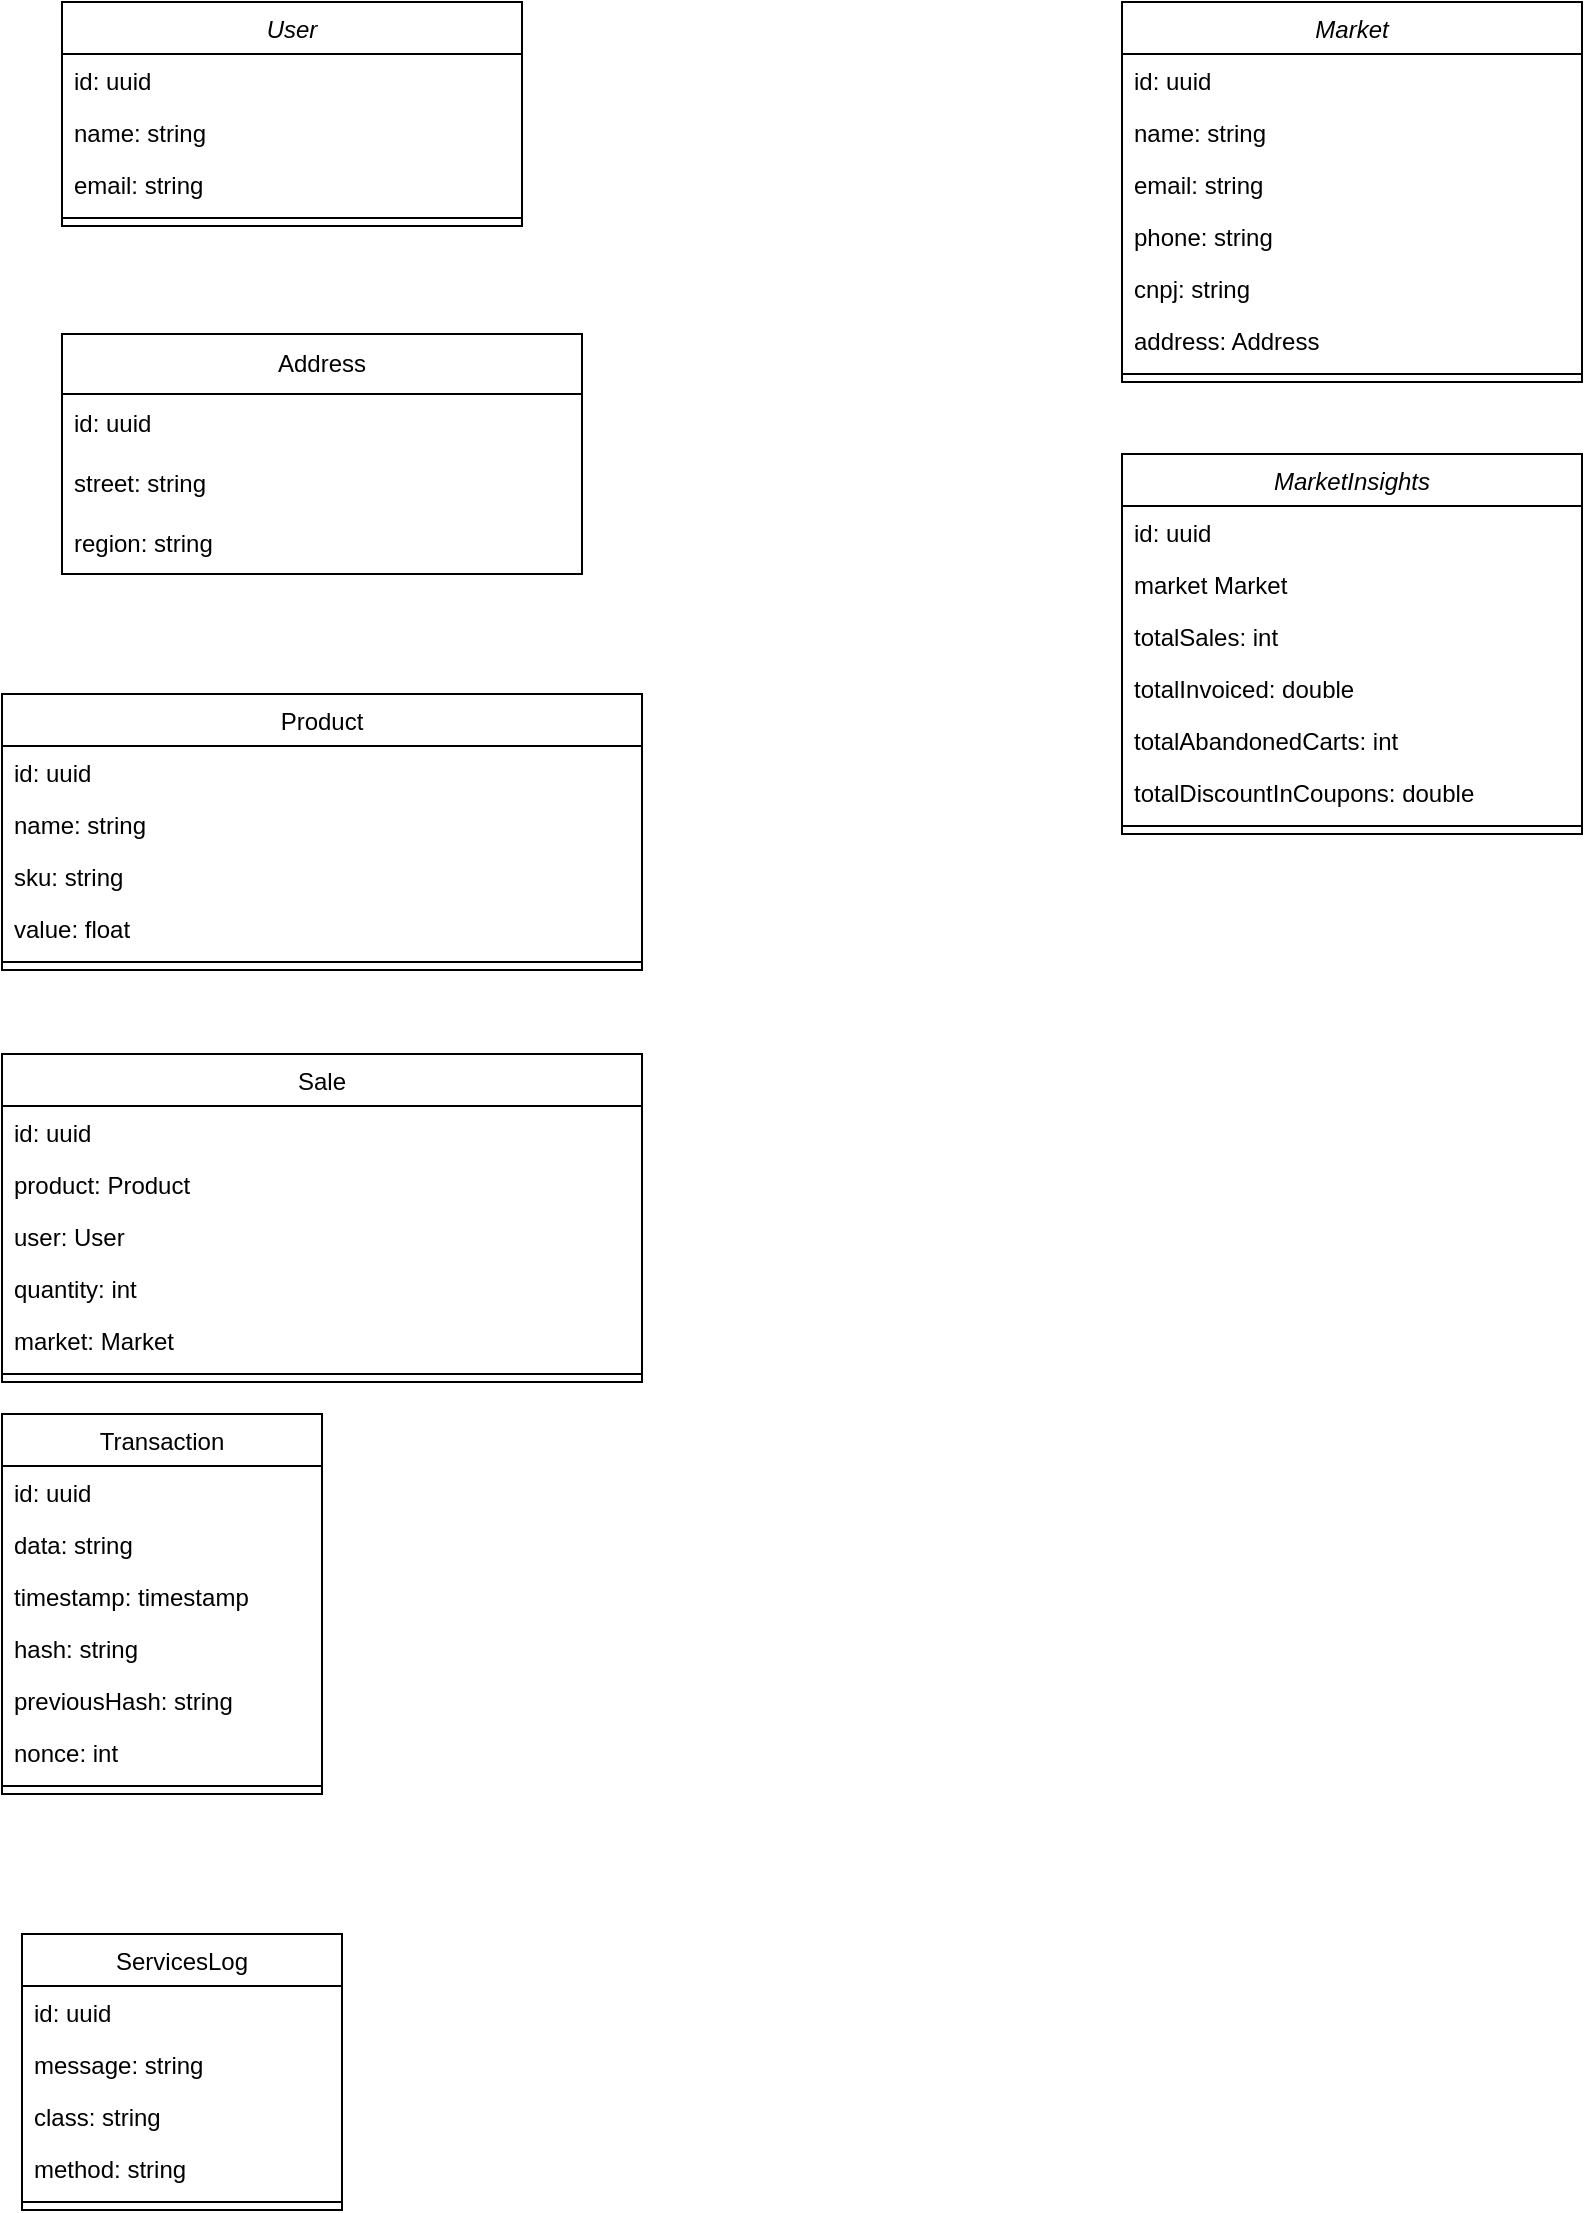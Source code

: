 <mxfile version="24.8.4">
  <diagram id="C5RBs43oDa-KdzZeNtuy" name="Page-1">
    <mxGraphModel dx="1364" dy="788" grid="1" gridSize="10" guides="1" tooltips="1" connect="1" arrows="1" fold="1" page="1" pageScale="1" pageWidth="827" pageHeight="1169" math="0" shadow="0">
      <root>
        <mxCell id="WIyWlLk6GJQsqaUBKTNV-0" />
        <mxCell id="WIyWlLk6GJQsqaUBKTNV-1" parent="WIyWlLk6GJQsqaUBKTNV-0" />
        <mxCell id="zkfFHV4jXpPFQw0GAbJ--0" value="User" style="swimlane;fontStyle=2;align=center;verticalAlign=top;childLayout=stackLayout;horizontal=1;startSize=26;horizontalStack=0;resizeParent=1;resizeLast=0;collapsible=1;marginBottom=0;rounded=0;shadow=0;strokeWidth=1;" parent="WIyWlLk6GJQsqaUBKTNV-1" vertex="1">
          <mxGeometry x="40" y="74" width="230" height="112" as="geometry">
            <mxRectangle x="230" y="140" width="160" height="26" as="alternateBounds" />
          </mxGeometry>
        </mxCell>
        <mxCell id="zkfFHV4jXpPFQw0GAbJ--1" value="id: uuid" style="text;align=left;verticalAlign=top;spacingLeft=4;spacingRight=4;overflow=hidden;rotatable=0;points=[[0,0.5],[1,0.5]];portConstraint=eastwest;" parent="zkfFHV4jXpPFQw0GAbJ--0" vertex="1">
          <mxGeometry y="26" width="230" height="26" as="geometry" />
        </mxCell>
        <mxCell id="zkfFHV4jXpPFQw0GAbJ--2" value="name: string" style="text;align=left;verticalAlign=top;spacingLeft=4;spacingRight=4;overflow=hidden;rotatable=0;points=[[0,0.5],[1,0.5]];portConstraint=eastwest;rounded=0;shadow=0;html=0;" parent="zkfFHV4jXpPFQw0GAbJ--0" vertex="1">
          <mxGeometry y="52" width="230" height="26" as="geometry" />
        </mxCell>
        <mxCell id="zkfFHV4jXpPFQw0GAbJ--3" value="email: string" style="text;align=left;verticalAlign=top;spacingLeft=4;spacingRight=4;overflow=hidden;rotatable=0;points=[[0,0.5],[1,0.5]];portConstraint=eastwest;rounded=0;shadow=0;html=0;" parent="zkfFHV4jXpPFQw0GAbJ--0" vertex="1">
          <mxGeometry y="78" width="230" height="26" as="geometry" />
        </mxCell>
        <mxCell id="zkfFHV4jXpPFQw0GAbJ--4" value="" style="line;html=1;strokeWidth=1;align=left;verticalAlign=middle;spacingTop=-1;spacingLeft=3;spacingRight=3;rotatable=0;labelPosition=right;points=[];portConstraint=eastwest;" parent="zkfFHV4jXpPFQw0GAbJ--0" vertex="1">
          <mxGeometry y="104" width="230" height="8" as="geometry" />
        </mxCell>
        <mxCell id="zkfFHV4jXpPFQw0GAbJ--6" value="Product" style="swimlane;fontStyle=0;align=center;verticalAlign=top;childLayout=stackLayout;horizontal=1;startSize=26;horizontalStack=0;resizeParent=1;resizeLast=0;collapsible=1;marginBottom=0;rounded=0;shadow=0;strokeWidth=1;" parent="WIyWlLk6GJQsqaUBKTNV-1" vertex="1">
          <mxGeometry x="10" y="420" width="320" height="138" as="geometry">
            <mxRectangle x="130" y="380" width="160" height="26" as="alternateBounds" />
          </mxGeometry>
        </mxCell>
        <mxCell id="zkfFHV4jXpPFQw0GAbJ--7" value="id: uuid" style="text;align=left;verticalAlign=top;spacingLeft=4;spacingRight=4;overflow=hidden;rotatable=0;points=[[0,0.5],[1,0.5]];portConstraint=eastwest;" parent="zkfFHV4jXpPFQw0GAbJ--6" vertex="1">
          <mxGeometry y="26" width="320" height="26" as="geometry" />
        </mxCell>
        <mxCell id="8OvvQQ5RzHPhhyPxUaCu-0" value="name: string" style="text;align=left;verticalAlign=top;spacingLeft=4;spacingRight=4;overflow=hidden;rotatable=0;points=[[0,0.5],[1,0.5]];portConstraint=eastwest;rounded=0;shadow=0;html=0;" parent="zkfFHV4jXpPFQw0GAbJ--6" vertex="1">
          <mxGeometry y="52" width="320" height="26" as="geometry" />
        </mxCell>
        <mxCell id="zkfFHV4jXpPFQw0GAbJ--8" value="sku: string" style="text;align=left;verticalAlign=top;spacingLeft=4;spacingRight=4;overflow=hidden;rotatable=0;points=[[0,0.5],[1,0.5]];portConstraint=eastwest;rounded=0;shadow=0;html=0;" parent="zkfFHV4jXpPFQw0GAbJ--6" vertex="1">
          <mxGeometry y="78" width="320" height="26" as="geometry" />
        </mxCell>
        <mxCell id="8OvvQQ5RzHPhhyPxUaCu-1" value="value: float" style="text;align=left;verticalAlign=top;spacingLeft=4;spacingRight=4;overflow=hidden;rotatable=0;points=[[0,0.5],[1,0.5]];portConstraint=eastwest;rounded=0;shadow=0;html=0;" parent="zkfFHV4jXpPFQw0GAbJ--6" vertex="1">
          <mxGeometry y="104" width="320" height="26" as="geometry" />
        </mxCell>
        <mxCell id="zkfFHV4jXpPFQw0GAbJ--9" value="" style="line;html=1;strokeWidth=1;align=left;verticalAlign=middle;spacingTop=-1;spacingLeft=3;spacingRight=3;rotatable=0;labelPosition=right;points=[];portConstraint=eastwest;" parent="zkfFHV4jXpPFQw0GAbJ--6" vertex="1">
          <mxGeometry y="130" width="320" height="8" as="geometry" />
        </mxCell>
        <mxCell id="zkfFHV4jXpPFQw0GAbJ--13" value="Transaction" style="swimlane;fontStyle=0;align=center;verticalAlign=top;childLayout=stackLayout;horizontal=1;startSize=26;horizontalStack=0;resizeParent=1;resizeLast=0;collapsible=1;marginBottom=0;rounded=0;shadow=0;strokeWidth=1;" parent="WIyWlLk6GJQsqaUBKTNV-1" vertex="1">
          <mxGeometry x="10" y="780" width="160" height="190" as="geometry">
            <mxRectangle x="340" y="380" width="170" height="26" as="alternateBounds" />
          </mxGeometry>
        </mxCell>
        <mxCell id="zkfFHV4jXpPFQw0GAbJ--14" value="id: uuid" style="text;align=left;verticalAlign=top;spacingLeft=4;spacingRight=4;overflow=hidden;rotatable=0;points=[[0,0.5],[1,0.5]];portConstraint=eastwest;" parent="zkfFHV4jXpPFQw0GAbJ--13" vertex="1">
          <mxGeometry y="26" width="160" height="26" as="geometry" />
        </mxCell>
        <mxCell id="8OvvQQ5RzHPhhyPxUaCu-9" value="data: string" style="text;align=left;verticalAlign=top;spacingLeft=4;spacingRight=4;overflow=hidden;rotatable=0;points=[[0,0.5],[1,0.5]];portConstraint=eastwest;" parent="zkfFHV4jXpPFQw0GAbJ--13" vertex="1">
          <mxGeometry y="52" width="160" height="26" as="geometry" />
        </mxCell>
        <mxCell id="8OvvQQ5RzHPhhyPxUaCu-10" value="timestamp: timestamp" style="text;align=left;verticalAlign=top;spacingLeft=4;spacingRight=4;overflow=hidden;rotatable=0;points=[[0,0.5],[1,0.5]];portConstraint=eastwest;" parent="zkfFHV4jXpPFQw0GAbJ--13" vertex="1">
          <mxGeometry y="78" width="160" height="26" as="geometry" />
        </mxCell>
        <mxCell id="8OvvQQ5RzHPhhyPxUaCu-11" value="hash: string" style="text;align=left;verticalAlign=top;spacingLeft=4;spacingRight=4;overflow=hidden;rotatable=0;points=[[0,0.5],[1,0.5]];portConstraint=eastwest;" parent="zkfFHV4jXpPFQw0GAbJ--13" vertex="1">
          <mxGeometry y="104" width="160" height="26" as="geometry" />
        </mxCell>
        <mxCell id="8OvvQQ5RzHPhhyPxUaCu-12" value="previousHash: string" style="text;align=left;verticalAlign=top;spacingLeft=4;spacingRight=4;overflow=hidden;rotatable=0;points=[[0,0.5],[1,0.5]];portConstraint=eastwest;" parent="zkfFHV4jXpPFQw0GAbJ--13" vertex="1">
          <mxGeometry y="130" width="160" height="26" as="geometry" />
        </mxCell>
        <mxCell id="8OvvQQ5RzHPhhyPxUaCu-13" value="nonce: int" style="text;align=left;verticalAlign=top;spacingLeft=4;spacingRight=4;overflow=hidden;rotatable=0;points=[[0,0.5],[1,0.5]];portConstraint=eastwest;" parent="zkfFHV4jXpPFQw0GAbJ--13" vertex="1">
          <mxGeometry y="156" width="160" height="26" as="geometry" />
        </mxCell>
        <mxCell id="zkfFHV4jXpPFQw0GAbJ--15" value="" style="line;html=1;strokeWidth=1;align=left;verticalAlign=middle;spacingTop=-1;spacingLeft=3;spacingRight=3;rotatable=0;labelPosition=right;points=[];portConstraint=eastwest;" parent="zkfFHV4jXpPFQw0GAbJ--13" vertex="1">
          <mxGeometry y="182" width="160" height="8" as="geometry" />
        </mxCell>
        <mxCell id="eKr0Ybm6mveF1IBCjMBY-3" value="Address" style="swimlane;fontStyle=0;childLayout=stackLayout;horizontal=1;startSize=30;horizontalStack=0;resizeParent=1;resizeParentMax=0;resizeLast=0;collapsible=1;marginBottom=0;whiteSpace=wrap;html=1;" parent="WIyWlLk6GJQsqaUBKTNV-1" vertex="1">
          <mxGeometry x="40" y="240" width="260" height="120" as="geometry" />
        </mxCell>
        <mxCell id="eKr0Ybm6mveF1IBCjMBY-4" value="id: uuid" style="text;strokeColor=none;fillColor=none;align=left;verticalAlign=middle;spacingLeft=4;spacingRight=4;overflow=hidden;points=[[0,0.5],[1,0.5]];portConstraint=eastwest;rotatable=0;whiteSpace=wrap;html=1;" parent="eKr0Ybm6mveF1IBCjMBY-3" vertex="1">
          <mxGeometry y="30" width="260" height="30" as="geometry" />
        </mxCell>
        <mxCell id="eKr0Ybm6mveF1IBCjMBY-5" value="street: string" style="text;strokeColor=none;fillColor=none;align=left;verticalAlign=middle;spacingLeft=4;spacingRight=4;overflow=hidden;points=[[0,0.5],[1,0.5]];portConstraint=eastwest;rotatable=0;whiteSpace=wrap;html=1;" parent="eKr0Ybm6mveF1IBCjMBY-3" vertex="1">
          <mxGeometry y="60" width="260" height="30" as="geometry" />
        </mxCell>
        <mxCell id="eKr0Ybm6mveF1IBCjMBY-6" value="region: string" style="text;strokeColor=none;fillColor=none;align=left;verticalAlign=middle;spacingLeft=4;spacingRight=4;overflow=hidden;points=[[0,0.5],[1,0.5]];portConstraint=eastwest;rotatable=0;whiteSpace=wrap;html=1;" parent="eKr0Ybm6mveF1IBCjMBY-3" vertex="1">
          <mxGeometry y="90" width="260" height="30" as="geometry" />
        </mxCell>
        <mxCell id="8OvvQQ5RzHPhhyPxUaCu-3" value="ServicesLog" style="swimlane;fontStyle=0;align=center;verticalAlign=top;childLayout=stackLayout;horizontal=1;startSize=26;horizontalStack=0;resizeParent=1;resizeLast=0;collapsible=1;marginBottom=0;rounded=0;shadow=0;strokeWidth=1;" parent="WIyWlLk6GJQsqaUBKTNV-1" vertex="1">
          <mxGeometry x="20" y="1040" width="160" height="138" as="geometry">
            <mxRectangle x="340" y="380" width="170" height="26" as="alternateBounds" />
          </mxGeometry>
        </mxCell>
        <mxCell id="8OvvQQ5RzHPhhyPxUaCu-4" value="id: uuid" style="text;align=left;verticalAlign=top;spacingLeft=4;spacingRight=4;overflow=hidden;rotatable=0;points=[[0,0.5],[1,0.5]];portConstraint=eastwest;" parent="8OvvQQ5RzHPhhyPxUaCu-3" vertex="1">
          <mxGeometry y="26" width="160" height="26" as="geometry" />
        </mxCell>
        <mxCell id="8OvvQQ5RzHPhhyPxUaCu-6" value="message: string" style="text;align=left;verticalAlign=top;spacingLeft=4;spacingRight=4;overflow=hidden;rotatable=0;points=[[0,0.5],[1,0.5]];portConstraint=eastwest;" parent="8OvvQQ5RzHPhhyPxUaCu-3" vertex="1">
          <mxGeometry y="52" width="160" height="26" as="geometry" />
        </mxCell>
        <mxCell id="8OvvQQ5RzHPhhyPxUaCu-7" value="class: string" style="text;align=left;verticalAlign=top;spacingLeft=4;spacingRight=4;overflow=hidden;rotatable=0;points=[[0,0.5],[1,0.5]];portConstraint=eastwest;" parent="8OvvQQ5RzHPhhyPxUaCu-3" vertex="1">
          <mxGeometry y="78" width="160" height="26" as="geometry" />
        </mxCell>
        <mxCell id="8OvvQQ5RzHPhhyPxUaCu-8" value="method: string" style="text;align=left;verticalAlign=top;spacingLeft=4;spacingRight=4;overflow=hidden;rotatable=0;points=[[0,0.5],[1,0.5]];portConstraint=eastwest;" parent="8OvvQQ5RzHPhhyPxUaCu-3" vertex="1">
          <mxGeometry y="104" width="160" height="26" as="geometry" />
        </mxCell>
        <mxCell id="8OvvQQ5RzHPhhyPxUaCu-5" value="" style="line;html=1;strokeWidth=1;align=left;verticalAlign=middle;spacingTop=-1;spacingLeft=3;spacingRight=3;rotatable=0;labelPosition=right;points=[];portConstraint=eastwest;" parent="8OvvQQ5RzHPhhyPxUaCu-3" vertex="1">
          <mxGeometry y="130" width="160" height="8" as="geometry" />
        </mxCell>
        <mxCell id="8OvvQQ5RzHPhhyPxUaCu-17" value="Sale" style="swimlane;fontStyle=0;align=center;verticalAlign=top;childLayout=stackLayout;horizontal=1;startSize=26;horizontalStack=0;resizeParent=1;resizeLast=0;collapsible=1;marginBottom=0;rounded=0;shadow=0;strokeWidth=1;" parent="WIyWlLk6GJQsqaUBKTNV-1" vertex="1">
          <mxGeometry x="10" y="600" width="320" height="164" as="geometry">
            <mxRectangle x="130" y="380" width="160" height="26" as="alternateBounds" />
          </mxGeometry>
        </mxCell>
        <mxCell id="8OvvQQ5RzHPhhyPxUaCu-18" value="id: uuid" style="text;align=left;verticalAlign=top;spacingLeft=4;spacingRight=4;overflow=hidden;rotatable=0;points=[[0,0.5],[1,0.5]];portConstraint=eastwest;" parent="8OvvQQ5RzHPhhyPxUaCu-17" vertex="1">
          <mxGeometry y="26" width="320" height="26" as="geometry" />
        </mxCell>
        <mxCell id="8OvvQQ5RzHPhhyPxUaCu-19" value="product: Product" style="text;align=left;verticalAlign=top;spacingLeft=4;spacingRight=4;overflow=hidden;rotatable=0;points=[[0,0.5],[1,0.5]];portConstraint=eastwest;rounded=0;shadow=0;html=0;" parent="8OvvQQ5RzHPhhyPxUaCu-17" vertex="1">
          <mxGeometry y="52" width="320" height="26" as="geometry" />
        </mxCell>
        <mxCell id="8OvvQQ5RzHPhhyPxUaCu-20" value="user: User" style="text;align=left;verticalAlign=top;spacingLeft=4;spacingRight=4;overflow=hidden;rotatable=0;points=[[0,0.5],[1,0.5]];portConstraint=eastwest;rounded=0;shadow=0;html=0;" parent="8OvvQQ5RzHPhhyPxUaCu-17" vertex="1">
          <mxGeometry y="78" width="320" height="26" as="geometry" />
        </mxCell>
        <mxCell id="8OvvQQ5RzHPhhyPxUaCu-21" value="quantity: int" style="text;align=left;verticalAlign=top;spacingLeft=4;spacingRight=4;overflow=hidden;rotatable=0;points=[[0,0.5],[1,0.5]];portConstraint=eastwest;rounded=0;shadow=0;html=0;" parent="8OvvQQ5RzHPhhyPxUaCu-17" vertex="1">
          <mxGeometry y="104" width="320" height="26" as="geometry" />
        </mxCell>
        <mxCell id="Fgs0PeGZ-yWTDxcTvWwQ-10" value="market: Market" style="text;align=left;verticalAlign=top;spacingLeft=4;spacingRight=4;overflow=hidden;rotatable=0;points=[[0,0.5],[1,0.5]];portConstraint=eastwest;rounded=0;shadow=0;html=0;" vertex="1" parent="8OvvQQ5RzHPhhyPxUaCu-17">
          <mxGeometry y="130" width="320" height="26" as="geometry" />
        </mxCell>
        <mxCell id="8OvvQQ5RzHPhhyPxUaCu-22" value="" style="line;html=1;strokeWidth=1;align=left;verticalAlign=middle;spacingTop=-1;spacingLeft=3;spacingRight=3;rotatable=0;labelPosition=right;points=[];portConstraint=eastwest;" parent="8OvvQQ5RzHPhhyPxUaCu-17" vertex="1">
          <mxGeometry y="156" width="320" height="8" as="geometry" />
        </mxCell>
        <mxCell id="Fgs0PeGZ-yWTDxcTvWwQ-1" value="Market" style="swimlane;fontStyle=2;align=center;verticalAlign=top;childLayout=stackLayout;horizontal=1;startSize=26;horizontalStack=0;resizeParent=1;resizeLast=0;collapsible=1;marginBottom=0;rounded=0;shadow=0;strokeWidth=1;" vertex="1" parent="WIyWlLk6GJQsqaUBKTNV-1">
          <mxGeometry x="570" y="74" width="230" height="190" as="geometry">
            <mxRectangle x="230" y="140" width="160" height="26" as="alternateBounds" />
          </mxGeometry>
        </mxCell>
        <mxCell id="Fgs0PeGZ-yWTDxcTvWwQ-2" value="id: uuid" style="text;align=left;verticalAlign=top;spacingLeft=4;spacingRight=4;overflow=hidden;rotatable=0;points=[[0,0.5],[1,0.5]];portConstraint=eastwest;" vertex="1" parent="Fgs0PeGZ-yWTDxcTvWwQ-1">
          <mxGeometry y="26" width="230" height="26" as="geometry" />
        </mxCell>
        <mxCell id="Fgs0PeGZ-yWTDxcTvWwQ-3" value="name: string" style="text;align=left;verticalAlign=top;spacingLeft=4;spacingRight=4;overflow=hidden;rotatable=0;points=[[0,0.5],[1,0.5]];portConstraint=eastwest;rounded=0;shadow=0;html=0;" vertex="1" parent="Fgs0PeGZ-yWTDxcTvWwQ-1">
          <mxGeometry y="52" width="230" height="26" as="geometry" />
        </mxCell>
        <mxCell id="Fgs0PeGZ-yWTDxcTvWwQ-4" value="email: string" style="text;align=left;verticalAlign=top;spacingLeft=4;spacingRight=4;overflow=hidden;rotatable=0;points=[[0,0.5],[1,0.5]];portConstraint=eastwest;rounded=0;shadow=0;html=0;" vertex="1" parent="Fgs0PeGZ-yWTDxcTvWwQ-1">
          <mxGeometry y="78" width="230" height="26" as="geometry" />
        </mxCell>
        <mxCell id="Fgs0PeGZ-yWTDxcTvWwQ-6" value="phone: string" style="text;align=left;verticalAlign=top;spacingLeft=4;spacingRight=4;overflow=hidden;rotatable=0;points=[[0,0.5],[1,0.5]];portConstraint=eastwest;rounded=0;shadow=0;html=0;" vertex="1" parent="Fgs0PeGZ-yWTDxcTvWwQ-1">
          <mxGeometry y="104" width="230" height="26" as="geometry" />
        </mxCell>
        <mxCell id="Fgs0PeGZ-yWTDxcTvWwQ-7" value="cnpj: string" style="text;align=left;verticalAlign=top;spacingLeft=4;spacingRight=4;overflow=hidden;rotatable=0;points=[[0,0.5],[1,0.5]];portConstraint=eastwest;rounded=0;shadow=0;html=0;" vertex="1" parent="Fgs0PeGZ-yWTDxcTvWwQ-1">
          <mxGeometry y="130" width="230" height="26" as="geometry" />
        </mxCell>
        <mxCell id="Fgs0PeGZ-yWTDxcTvWwQ-8" value="address: Address" style="text;align=left;verticalAlign=top;spacingLeft=4;spacingRight=4;overflow=hidden;rotatable=0;points=[[0,0.5],[1,0.5]];portConstraint=eastwest;rounded=0;shadow=0;html=0;" vertex="1" parent="Fgs0PeGZ-yWTDxcTvWwQ-1">
          <mxGeometry y="156" width="230" height="26" as="geometry" />
        </mxCell>
        <mxCell id="Fgs0PeGZ-yWTDxcTvWwQ-5" value="" style="line;html=1;strokeWidth=1;align=left;verticalAlign=middle;spacingTop=-1;spacingLeft=3;spacingRight=3;rotatable=0;labelPosition=right;points=[];portConstraint=eastwest;" vertex="1" parent="Fgs0PeGZ-yWTDxcTvWwQ-1">
          <mxGeometry y="182" width="230" height="8" as="geometry" />
        </mxCell>
        <mxCell id="Fgs0PeGZ-yWTDxcTvWwQ-11" value="MarketInsights" style="swimlane;fontStyle=2;align=center;verticalAlign=top;childLayout=stackLayout;horizontal=1;startSize=26;horizontalStack=0;resizeParent=1;resizeLast=0;collapsible=1;marginBottom=0;rounded=0;shadow=0;strokeWidth=1;" vertex="1" parent="WIyWlLk6GJQsqaUBKTNV-1">
          <mxGeometry x="570" y="300" width="230" height="190" as="geometry">
            <mxRectangle x="230" y="140" width="160" height="26" as="alternateBounds" />
          </mxGeometry>
        </mxCell>
        <mxCell id="Fgs0PeGZ-yWTDxcTvWwQ-12" value="id: uuid" style="text;align=left;verticalAlign=top;spacingLeft=4;spacingRight=4;overflow=hidden;rotatable=0;points=[[0,0.5],[1,0.5]];portConstraint=eastwest;" vertex="1" parent="Fgs0PeGZ-yWTDxcTvWwQ-11">
          <mxGeometry y="26" width="230" height="26" as="geometry" />
        </mxCell>
        <mxCell id="Fgs0PeGZ-yWTDxcTvWwQ-13" value="market Market" style="text;align=left;verticalAlign=top;spacingLeft=4;spacingRight=4;overflow=hidden;rotatable=0;points=[[0,0.5],[1,0.5]];portConstraint=eastwest;rounded=0;shadow=0;html=0;" vertex="1" parent="Fgs0PeGZ-yWTDxcTvWwQ-11">
          <mxGeometry y="52" width="230" height="26" as="geometry" />
        </mxCell>
        <mxCell id="Fgs0PeGZ-yWTDxcTvWwQ-14" value="totalSales: int" style="text;align=left;verticalAlign=top;spacingLeft=4;spacingRight=4;overflow=hidden;rotatable=0;points=[[0,0.5],[1,0.5]];portConstraint=eastwest;rounded=0;shadow=0;html=0;" vertex="1" parent="Fgs0PeGZ-yWTDxcTvWwQ-11">
          <mxGeometry y="78" width="230" height="26" as="geometry" />
        </mxCell>
        <mxCell id="Fgs0PeGZ-yWTDxcTvWwQ-15" value="totalInvoiced: double" style="text;align=left;verticalAlign=top;spacingLeft=4;spacingRight=4;overflow=hidden;rotatable=0;points=[[0,0.5],[1,0.5]];portConstraint=eastwest;rounded=0;shadow=0;html=0;" vertex="1" parent="Fgs0PeGZ-yWTDxcTvWwQ-11">
          <mxGeometry y="104" width="230" height="26" as="geometry" />
        </mxCell>
        <mxCell id="Fgs0PeGZ-yWTDxcTvWwQ-16" value="totalAbandonedCarts: int" style="text;align=left;verticalAlign=top;spacingLeft=4;spacingRight=4;overflow=hidden;rotatable=0;points=[[0,0.5],[1,0.5]];portConstraint=eastwest;rounded=0;shadow=0;html=0;" vertex="1" parent="Fgs0PeGZ-yWTDxcTvWwQ-11">
          <mxGeometry y="130" width="230" height="26" as="geometry" />
        </mxCell>
        <mxCell id="Fgs0PeGZ-yWTDxcTvWwQ-17" value="totalDiscountInCoupons: double" style="text;align=left;verticalAlign=top;spacingLeft=4;spacingRight=4;overflow=hidden;rotatable=0;points=[[0,0.5],[1,0.5]];portConstraint=eastwest;rounded=0;shadow=0;html=0;" vertex="1" parent="Fgs0PeGZ-yWTDxcTvWwQ-11">
          <mxGeometry y="156" width="230" height="26" as="geometry" />
        </mxCell>
        <mxCell id="Fgs0PeGZ-yWTDxcTvWwQ-18" value="" style="line;html=1;strokeWidth=1;align=left;verticalAlign=middle;spacingTop=-1;spacingLeft=3;spacingRight=3;rotatable=0;labelPosition=right;points=[];portConstraint=eastwest;" vertex="1" parent="Fgs0PeGZ-yWTDxcTvWwQ-11">
          <mxGeometry y="182" width="230" height="8" as="geometry" />
        </mxCell>
      </root>
    </mxGraphModel>
  </diagram>
</mxfile>
